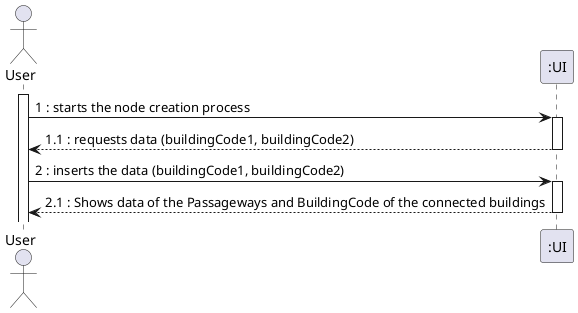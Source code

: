 @startuml
actor "User" as OE

activate OE
OE -> ":UI" : 1 : starts the node creation process
activate ":UI"
":UI" --> OE : 1.1 : requests data (buildingCode1, buildingCode2)
deactivate ":UI"
OE -> ":UI" : 2 : inserts the data (buildingCode1, buildingCode2)
activate ":UI"
":UI" --> OE : 2.1 : Shows data of the Passageways and BuildingCode of the connected buildings


deactivate ":UI"

@enduml